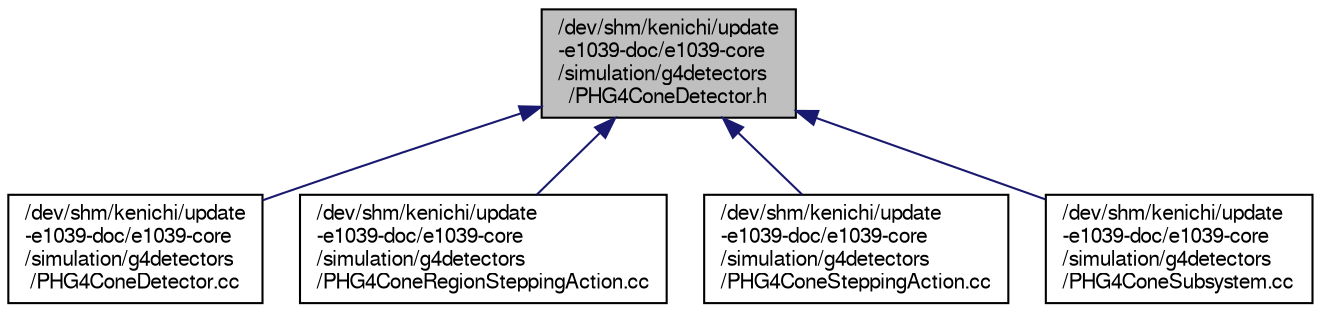digraph "/dev/shm/kenichi/update-e1039-doc/e1039-core/simulation/g4detectors/PHG4ConeDetector.h"
{
  bgcolor="transparent";
  edge [fontname="FreeSans",fontsize="10",labelfontname="FreeSans",labelfontsize="10"];
  node [fontname="FreeSans",fontsize="10",shape=record];
  Node1 [label="/dev/shm/kenichi/update\l-e1039-doc/e1039-core\l/simulation/g4detectors\l/PHG4ConeDetector.h",height=0.2,width=0.4,color="black", fillcolor="grey75", style="filled" fontcolor="black"];
  Node1 -> Node2 [dir="back",color="midnightblue",fontsize="10",style="solid",fontname="FreeSans"];
  Node2 [label="/dev/shm/kenichi/update\l-e1039-doc/e1039-core\l/simulation/g4detectors\l/PHG4ConeDetector.cc",height=0.2,width=0.4,color="black",URL="$db/d04/PHG4ConeDetector_8cc.html"];
  Node1 -> Node3 [dir="back",color="midnightblue",fontsize="10",style="solid",fontname="FreeSans"];
  Node3 [label="/dev/shm/kenichi/update\l-e1039-doc/e1039-core\l/simulation/g4detectors\l/PHG4ConeRegionSteppingAction.cc",height=0.2,width=0.4,color="black",URL="$d3/d71/PHG4ConeRegionSteppingAction_8cc.html"];
  Node1 -> Node4 [dir="back",color="midnightblue",fontsize="10",style="solid",fontname="FreeSans"];
  Node4 [label="/dev/shm/kenichi/update\l-e1039-doc/e1039-core\l/simulation/g4detectors\l/PHG4ConeSteppingAction.cc",height=0.2,width=0.4,color="black",URL="$d3/d4a/PHG4ConeSteppingAction_8cc.html"];
  Node1 -> Node5 [dir="back",color="midnightblue",fontsize="10",style="solid",fontname="FreeSans"];
  Node5 [label="/dev/shm/kenichi/update\l-e1039-doc/e1039-core\l/simulation/g4detectors\l/PHG4ConeSubsystem.cc",height=0.2,width=0.4,color="black",URL="$d4/de9/PHG4ConeSubsystem_8cc.html"];
}
